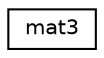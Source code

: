 digraph "Graphical Class Hierarchy"
{
  edge [fontname="Helvetica",fontsize="10",labelfontname="Helvetica",labelfontsize="10"];
  node [fontname="Helvetica",fontsize="10",shape=record];
  rankdir="LR";
  Node1 [label="mat3",height=0.2,width=0.4,color="black", fillcolor="white", style="filled",URL="$classmat3.html"];
}
